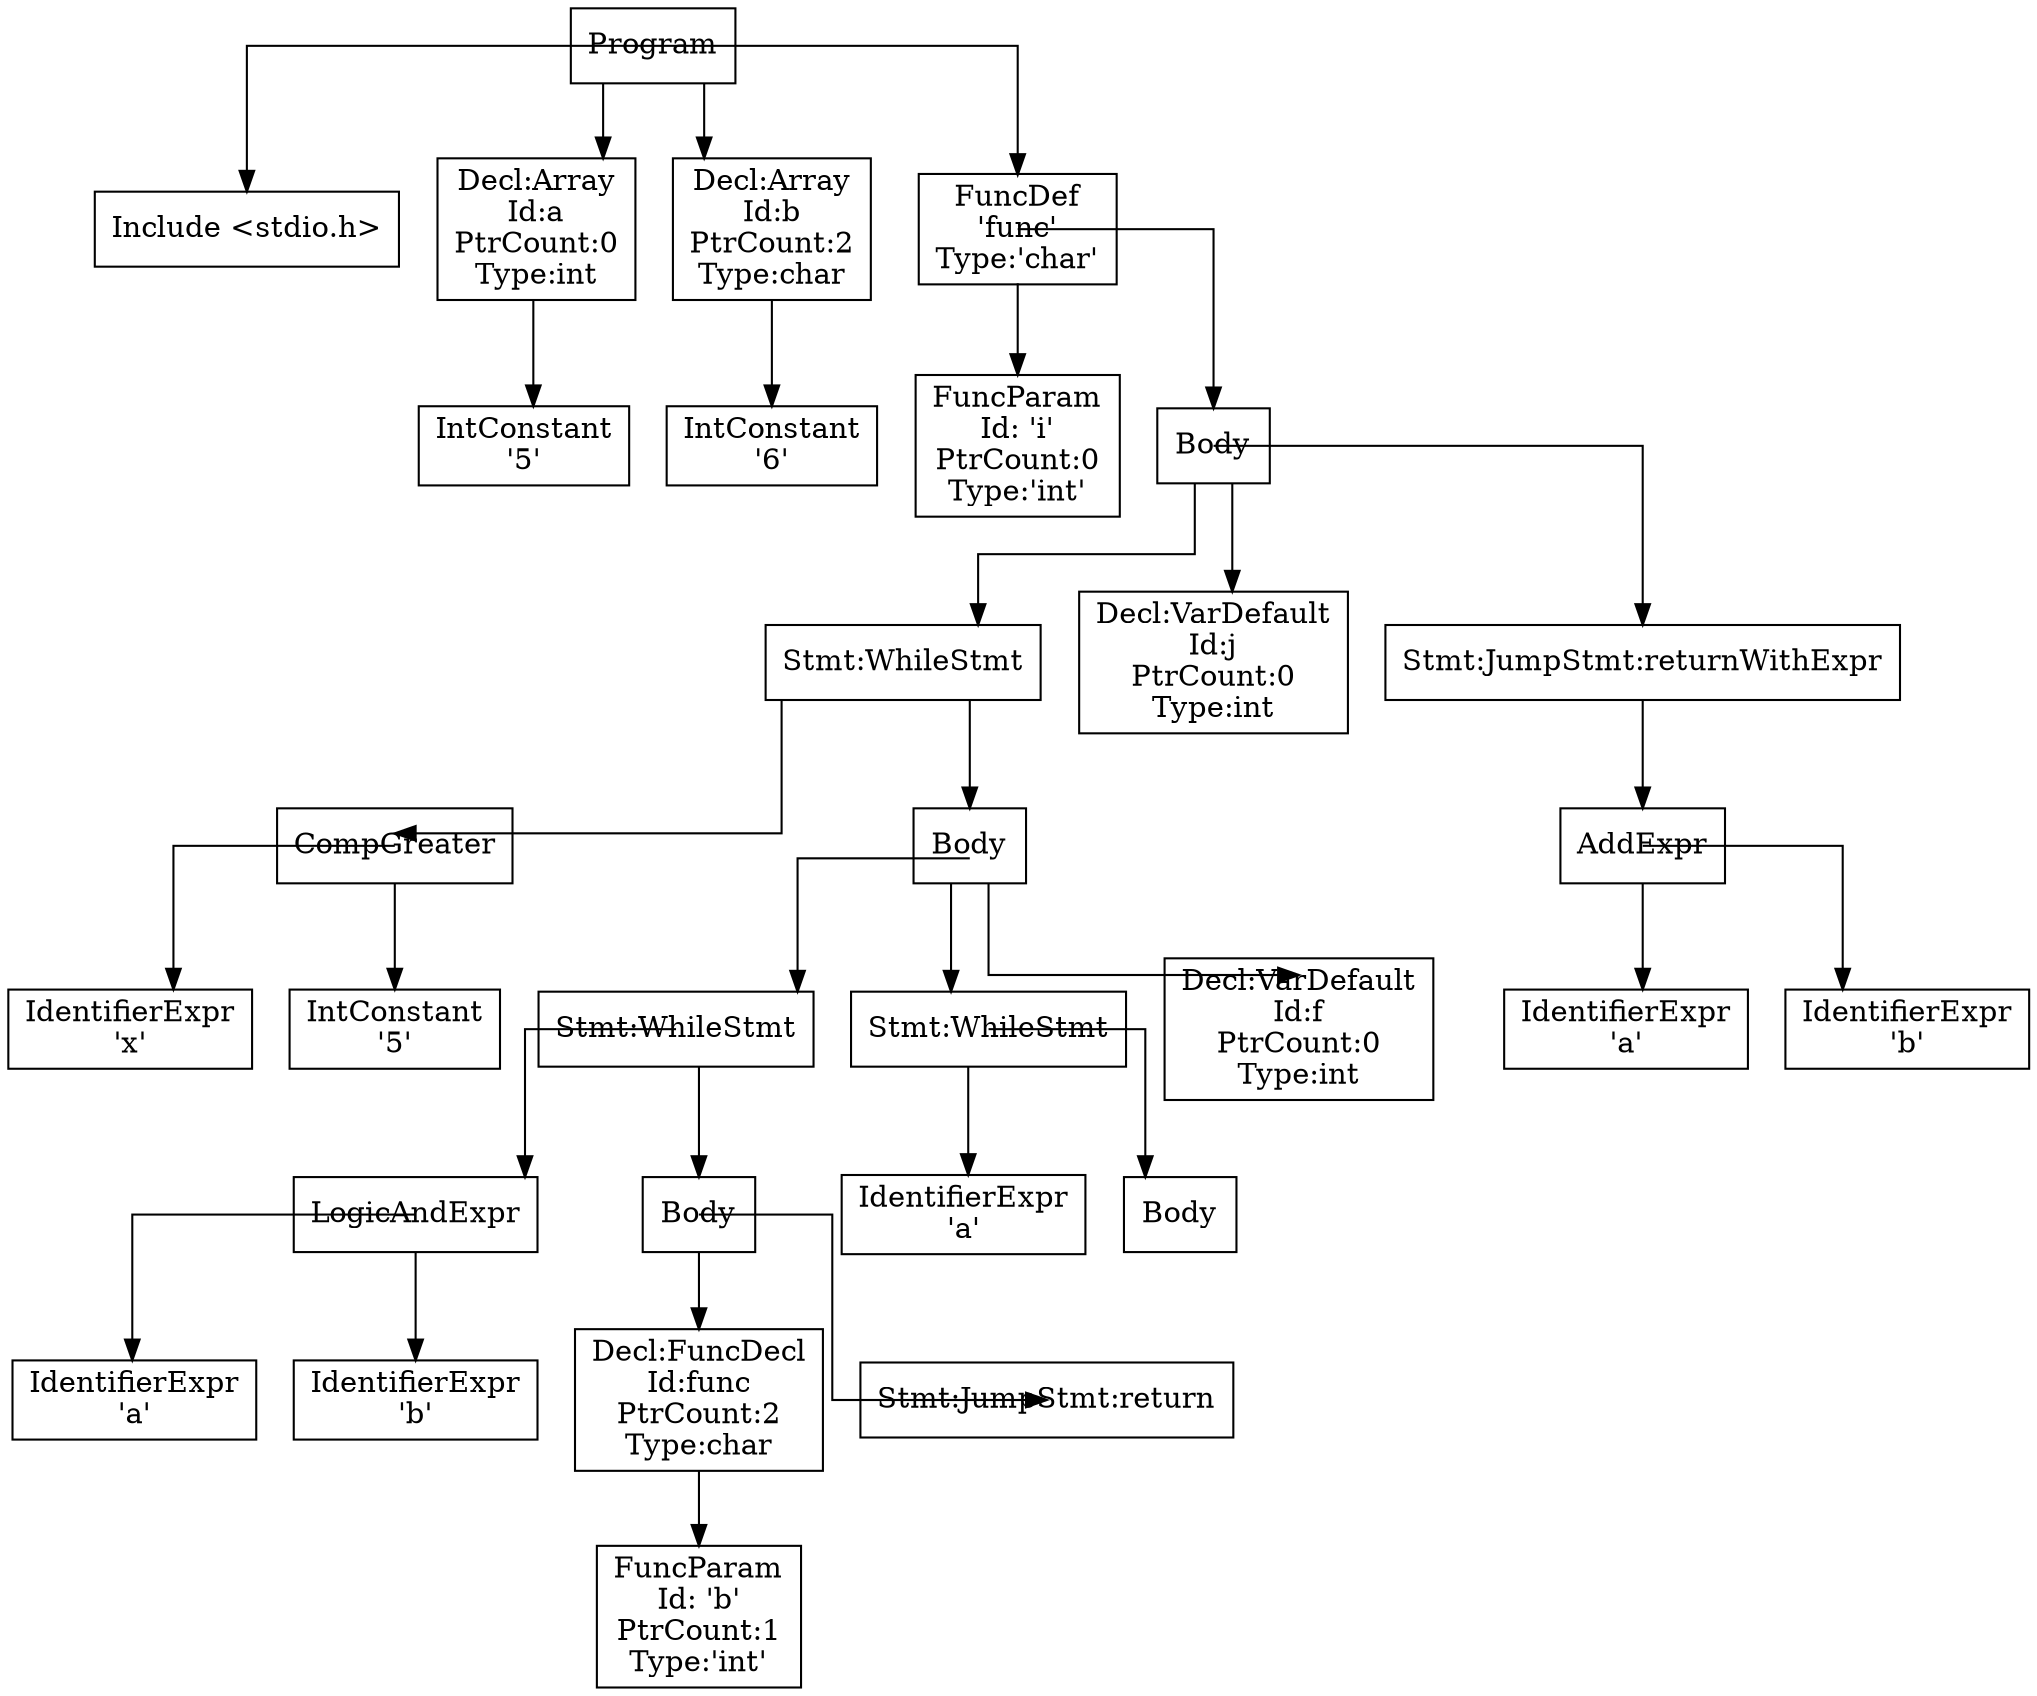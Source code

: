 digraph ast_tree {
splines=ortho;
1 [label="Program", shape=box]
3 [label="Include <stdio.h>", shape=box]
1:s -> 3:n
5 [label="Decl:Array\nId:a\nPtrCount:0\nType:int", shape=box]
1:s -> 5:n
7 [label="IntConstant\n'5'", shape=box]
5:s -> 7:n
9 [label="Decl:Array\nId:b\nPtrCount:2\nType:char", shape=box]
1:s -> 9:n
11 [label="IntConstant\n'6'", shape=box]
9:s -> 11:n
13 [label="FuncDef\n'func'\nType:'char'", shape=box]
1:s -> 13:n
15 [label="FuncParam\nId: 'i'\nPtrCount:0\nType:'int'", shape=box]
13:s -> 15:n
17 [label="Body", shape=box]
13:s -> 17:n
19 [label="Stmt:WhileStmt", shape=box]
17:s -> 19:n
21 [label="CompGreater", shape=box]
19:s -> 21:n
23 [label="IdentifierExpr\n'x'", shape=box]
21:s -> 23:n
25 [label="IntConstant\n'5'", shape=box]
21:s -> 25:n
27 [label="Body", shape=box]
19:s -> 27:n
29 [label="Stmt:WhileStmt", shape=box]
27:s -> 29:n
31 [label="LogicAndExpr", shape=box]
29:s -> 31:n
33 [label="IdentifierExpr\n'a'", shape=box]
31:s -> 33:n
35 [label="IdentifierExpr\n'b'", shape=box]
31:s -> 35:n
37 [label="Body", shape=box]
29:s -> 37:n
39 [label="Decl:FuncDecl\nId:func\nPtrCount:2\nType:char", shape=box]
37:s -> 39:n
41 [label="FuncParam\nId: 'b'\nPtrCount:1\nType:'int'", shape=box]
39:s -> 41:n
43 [label="Stmt:JumpStmt:return", shape=box]
37:s -> 43:n
45 [label="Stmt:WhileStmt", shape=box]
27:s -> 45:n
47 [label="IdentifierExpr\n'a'", shape=box]
45:s -> 47:n
49 [label="Body", shape=box]
45:s -> 49:n
51 [label="Decl:VarDefault\nId:f\nPtrCount:0\nType:int", shape=box]
27:s -> 51:n
53 [label="Decl:VarDefault\nId:j\nPtrCount:0\nType:int", shape=box]
17:s -> 53:n
55 [label="Stmt:JumpStmt:returnWithExpr", shape=box]
17:s -> 55:n
57 [label="AddExpr", shape=box]
55:s -> 57:n
59 [label="IdentifierExpr\n'a'", shape=box]
57:s -> 59:n
61 [label="IdentifierExpr\n'b'", shape=box]
57:s -> 61:n
}


